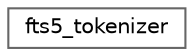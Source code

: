 digraph "Gráfico de Hierarquia de Classes"
{
 // LATEX_PDF_SIZE
  bgcolor="transparent";
  edge [fontname=Helvetica,fontsize=10,labelfontname=Helvetica,labelfontsize=10];
  node [fontname=Helvetica,fontsize=10,shape=box,height=0.2,width=0.4];
  rankdir="LR";
  Node0 [id="Node000000",label="fts5_tokenizer",height=0.2,width=0.4,color="grey40", fillcolor="white", style="filled",URL="$structfts5__tokenizer.html",tooltip=" "];
}
